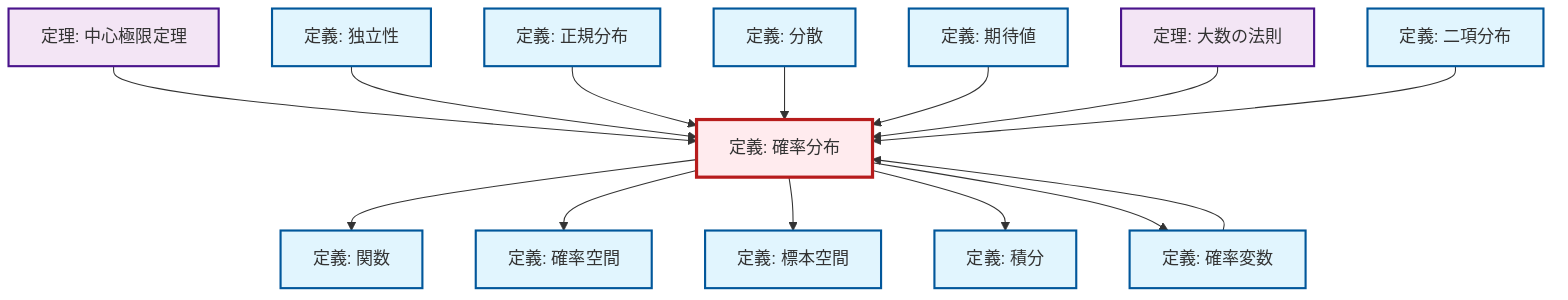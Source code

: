 graph TD
    classDef definition fill:#e1f5fe,stroke:#01579b,stroke-width:2px
    classDef theorem fill:#f3e5f5,stroke:#4a148c,stroke-width:2px
    classDef axiom fill:#fff3e0,stroke:#e65100,stroke-width:2px
    classDef example fill:#e8f5e9,stroke:#1b5e20,stroke-width:2px
    classDef current fill:#ffebee,stroke:#b71c1c,stroke-width:3px
    thm-law-of-large-numbers["定理: 大数の法則"]:::theorem
    def-probability-distribution["定義: 確率分布"]:::definition
    def-binomial-distribution["定義: 二項分布"]:::definition
    thm-central-limit["定理: 中心極限定理"]:::theorem
    def-independence["定義: 独立性"]:::definition
    def-function["定義: 関数"]:::definition
    def-variance["定義: 分散"]:::definition
    def-normal-distribution["定義: 正規分布"]:::definition
    def-expectation["定義: 期待値"]:::definition
    def-sample-space["定義: 標本空間"]:::definition
    def-probability-space["定義: 確率空間"]:::definition
    def-integral["定義: 積分"]:::definition
    def-random-variable["定義: 確率変数"]:::definition
    thm-central-limit --> def-probability-distribution
    def-probability-distribution --> def-function
    def-independence --> def-probability-distribution
    def-probability-distribution --> def-probability-space
    def-normal-distribution --> def-probability-distribution
    def-variance --> def-probability-distribution
    def-probability-distribution --> def-sample-space
    def-random-variable --> def-probability-distribution
    def-probability-distribution --> def-integral
    def-probability-distribution --> def-random-variable
    def-expectation --> def-probability-distribution
    thm-law-of-large-numbers --> def-probability-distribution
    def-binomial-distribution --> def-probability-distribution
    class def-probability-distribution current